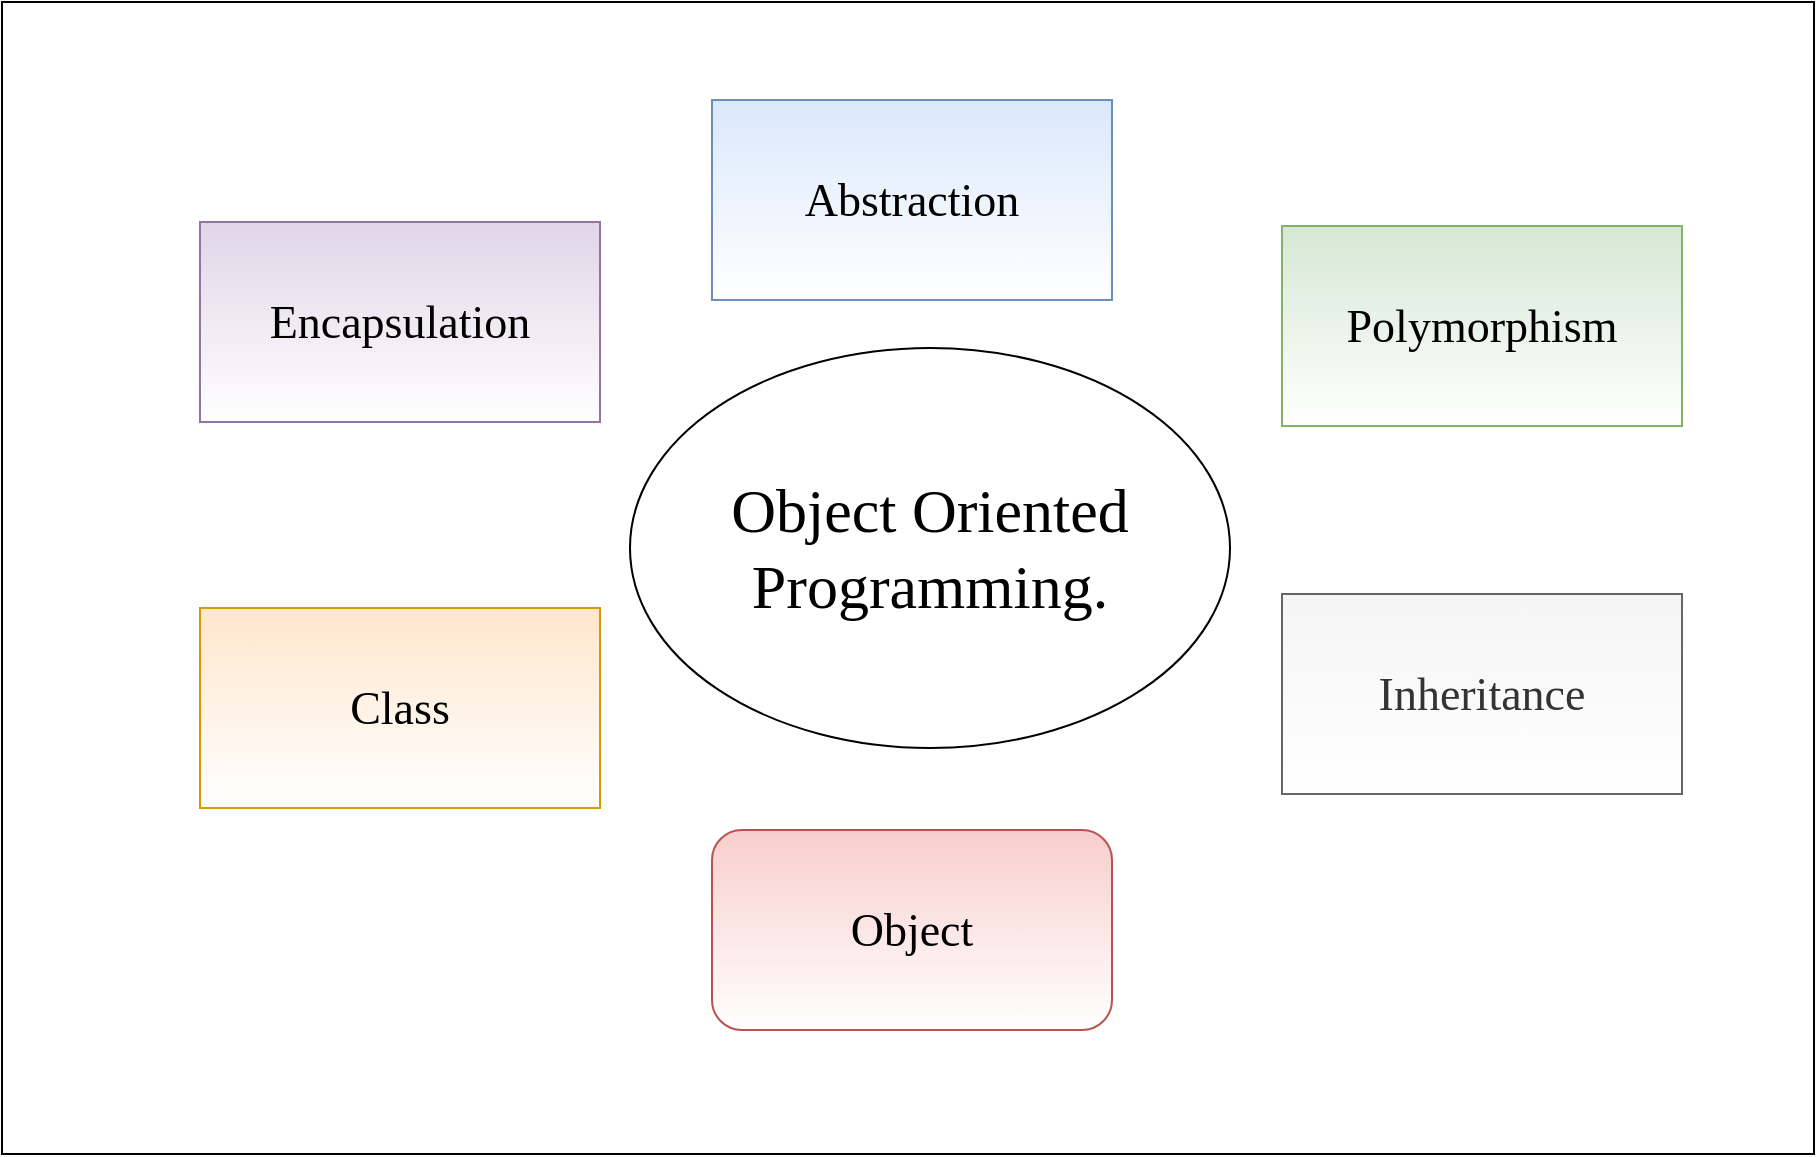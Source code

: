<mxfile version="14.1.2" type="github"><diagram id="HJ4v5_PWkr5E57JUhTqs" name="Page-1"><mxGraphModel dx="2973" dy="1340" grid="1" gridSize="1" guides="1" tooltips="1" connect="1" arrows="1" fold="1" page="1" pageScale="1" pageWidth="850" pageHeight="1100" math="0" shadow="0"><root><mxCell id="0"/><mxCell id="1" parent="0"/><mxCell id="97_XksL2Vf-oa0mVVZK4-35" value="&lt;div style=&quot;font-size: 23px;&quot;&gt;Encapsulation&lt;/div&gt;" style="rounded=0;whiteSpace=wrap;html=1;fontFamily=Lucida Console;fillColor=#e1d5e7;strokeColor=#9673a6;strokeWidth=1;gradientColor=#ffffff;perimeterSpacing=15;fontSize=23;" vertex="1" parent="1"><mxGeometry x="56" y="123" width="200" height="100" as="geometry"/></mxCell><mxCell id="97_XksL2Vf-oa0mVVZK4-39" value="&lt;div style=&quot;font-size: 23px;&quot;&gt;Abstraction&lt;/div&gt;" style="rounded=0;whiteSpace=wrap;html=1;fontFamily=Lucida Console;fillColor=#dae8fc;strokeColor=#6c8ebf;strokeWidth=1;gradientColor=#ffffff;perimeterSpacing=15;fontSize=23;" vertex="1" parent="1"><mxGeometry x="312" y="62" width="200" height="100" as="geometry"/></mxCell><mxCell id="97_XksL2Vf-oa0mVVZK4-41" value="&lt;div style=&quot;font-size: 23px;&quot;&gt;Class&lt;/div&gt;" style="rounded=0;whiteSpace=wrap;html=1;fontFamily=Lucida Console;fillColor=#ffe6cc;strokeColor=#d79b00;strokeWidth=1;gradientColor=#ffffff;perimeterSpacing=15;fontSize=23;" vertex="1" parent="1"><mxGeometry x="56" y="316" width="200" height="100" as="geometry"/></mxCell><mxCell id="97_XksL2Vf-oa0mVVZK4-42" value="Inheritance" style="rounded=0;whiteSpace=wrap;html=1;fontFamily=Lucida Console;fillColor=#f5f5f5;strokeColor=#666666;fontColor=#333333;strokeWidth=1;gradientColor=#ffffff;perimeterSpacing=15;fontSize=23;" vertex="1" parent="1"><mxGeometry x="597" y="309" width="200" height="100" as="geometry"/></mxCell><mxCell id="97_XksL2Vf-oa0mVVZK4-43" value="&lt;div style=&quot;font-size: 23px;&quot;&gt;Polymorphism&lt;/div&gt;" style="rounded=0;whiteSpace=wrap;html=1;fontFamily=Lucida Console;fillColor=#d5e8d4;strokeColor=#82b366;strokeWidth=1;gradientColor=#ffffff;perimeterSpacing=15;fontSize=23;" vertex="1" parent="1"><mxGeometry x="597" y="125" width="200" height="100" as="geometry"/></mxCell><mxCell id="97_XksL2Vf-oa0mVVZK4-44" value="&lt;font style=&quot;font-size: 23px;&quot;&gt;Object&lt;/font&gt;" style="rounded=1;whiteSpace=wrap;html=1;fontFamily=Lucida Console;fillColor=#f8cecc;strokeColor=#b85450;strokeWidth=1;gradientColor=#ffffff;perimeterSpacing=15;glass=0;shadow=0;sketch=0;fontSize=23;" vertex="1" parent="1"><mxGeometry x="312" y="427" width="200" height="100" as="geometry"/></mxCell><mxCell id="97_XksL2Vf-oa0mVVZK4-45" value="&lt;div style=&quot;font-size: 31px;&quot;&gt;&lt;font style=&quot;font-size: 31px;&quot;&gt;Object Oriented Programming.&lt;/font&gt;&lt;/div&gt;&lt;font style=&quot;font-size: 31px;&quot;&gt;&lt;/font&gt;" style="ellipse;whiteSpace=wrap;html=1;fontFamily=Lucida Console;strokeWidth=1;gradientColor=#ffffff;perimeterSpacing=15;fontSize=31;" vertex="1" parent="1"><mxGeometry x="271" y="186" width="300" height="200" as="geometry"/></mxCell><mxCell id="97_XksL2Vf-oa0mVVZK4-48" value="" style="rounded=0;whiteSpace=wrap;html=1;shadow=0;glass=0;sketch=0;strokeWidth=1;fillColor=none;gradientColor=#ffffff;fontFamily=Lucida Console;fontSize=31;" vertex="1" parent="1"><mxGeometry x="-43" y="13" width="906" height="576" as="geometry"/></mxCell></root></mxGraphModel></diagram></mxfile>
